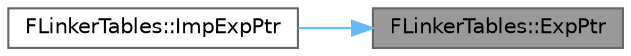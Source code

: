 digraph "FLinkerTables::ExpPtr"
{
 // INTERACTIVE_SVG=YES
 // LATEX_PDF_SIZE
  bgcolor="transparent";
  edge [fontname=Helvetica,fontsize=10,labelfontname=Helvetica,labelfontsize=10];
  node [fontname=Helvetica,fontsize=10,shape=box,height=0.2,width=0.4];
  rankdir="RL";
  Node1 [id="Node000001",label="FLinkerTables::ExpPtr",height=0.2,width=0.4,color="gray40", fillcolor="grey60", style="filled", fontcolor="black",tooltip="Return an export for this index."];
  Node1 -> Node2 [id="edge1_Node000001_Node000002",dir="back",color="steelblue1",style="solid",tooltip=" "];
  Node2 [id="Node000002",label="FLinkerTables::ImpExpPtr",height=0.2,width=0.4,color="grey40", fillcolor="white", style="filled",URL="$dc/dc3/classFLinkerTables.html#aec467e37a08eaf575da70a243bfe743b",tooltip="Return an import or export for this index."];
}
